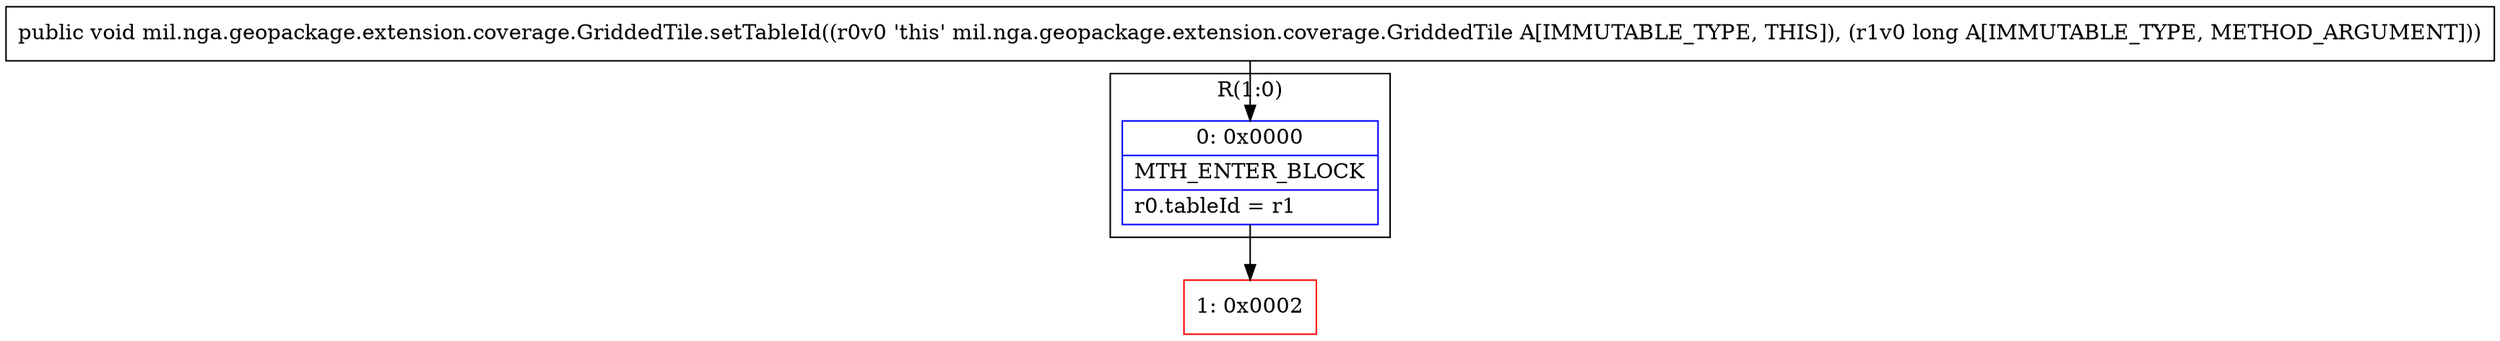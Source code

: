 digraph "CFG formil.nga.geopackage.extension.coverage.GriddedTile.setTableId(J)V" {
subgraph cluster_Region_663908707 {
label = "R(1:0)";
node [shape=record,color=blue];
Node_0 [shape=record,label="{0\:\ 0x0000|MTH_ENTER_BLOCK\l|r0.tableId = r1\l}"];
}
Node_1 [shape=record,color=red,label="{1\:\ 0x0002}"];
MethodNode[shape=record,label="{public void mil.nga.geopackage.extension.coverage.GriddedTile.setTableId((r0v0 'this' mil.nga.geopackage.extension.coverage.GriddedTile A[IMMUTABLE_TYPE, THIS]), (r1v0 long A[IMMUTABLE_TYPE, METHOD_ARGUMENT])) }"];
MethodNode -> Node_0;
Node_0 -> Node_1;
}

